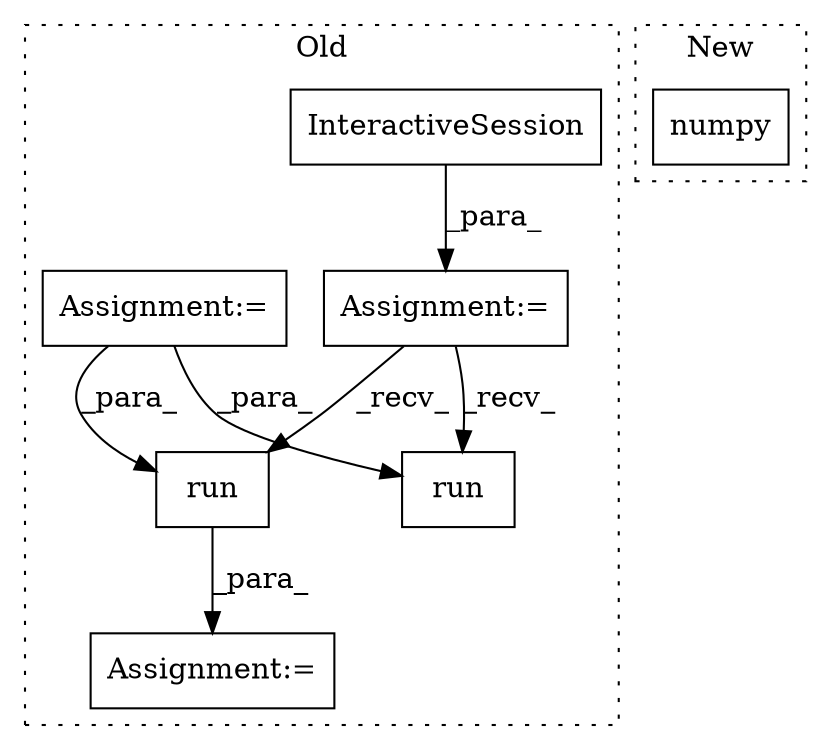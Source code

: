 digraph G {
subgraph cluster0 {
1 [label="InteractiveSession" a="32" s="647" l="20" shape="box"];
3 [label="run" a="32" s="963,998" l="4,1" shape="box"];
4 [label="Assignment:=" a="7" s="957" l="1" shape="box"];
5 [label="run" a="32" s="1046,1081" l="4,1" shape="box"];
6 [label="Assignment:=" a="7" s="505" l="1" shape="box"];
7 [label="Assignment:=" a="7" s="635" l="1" shape="box"];
label = "Old";
style="dotted";
}
subgraph cluster1 {
2 [label="numpy" a="32" s="798" l="7" shape="box"];
label = "New";
style="dotted";
}
1 -> 7 [label="_para_"];
3 -> 4 [label="_para_"];
6 -> 3 [label="_para_"];
6 -> 5 [label="_para_"];
7 -> 3 [label="_recv_"];
7 -> 5 [label="_recv_"];
}